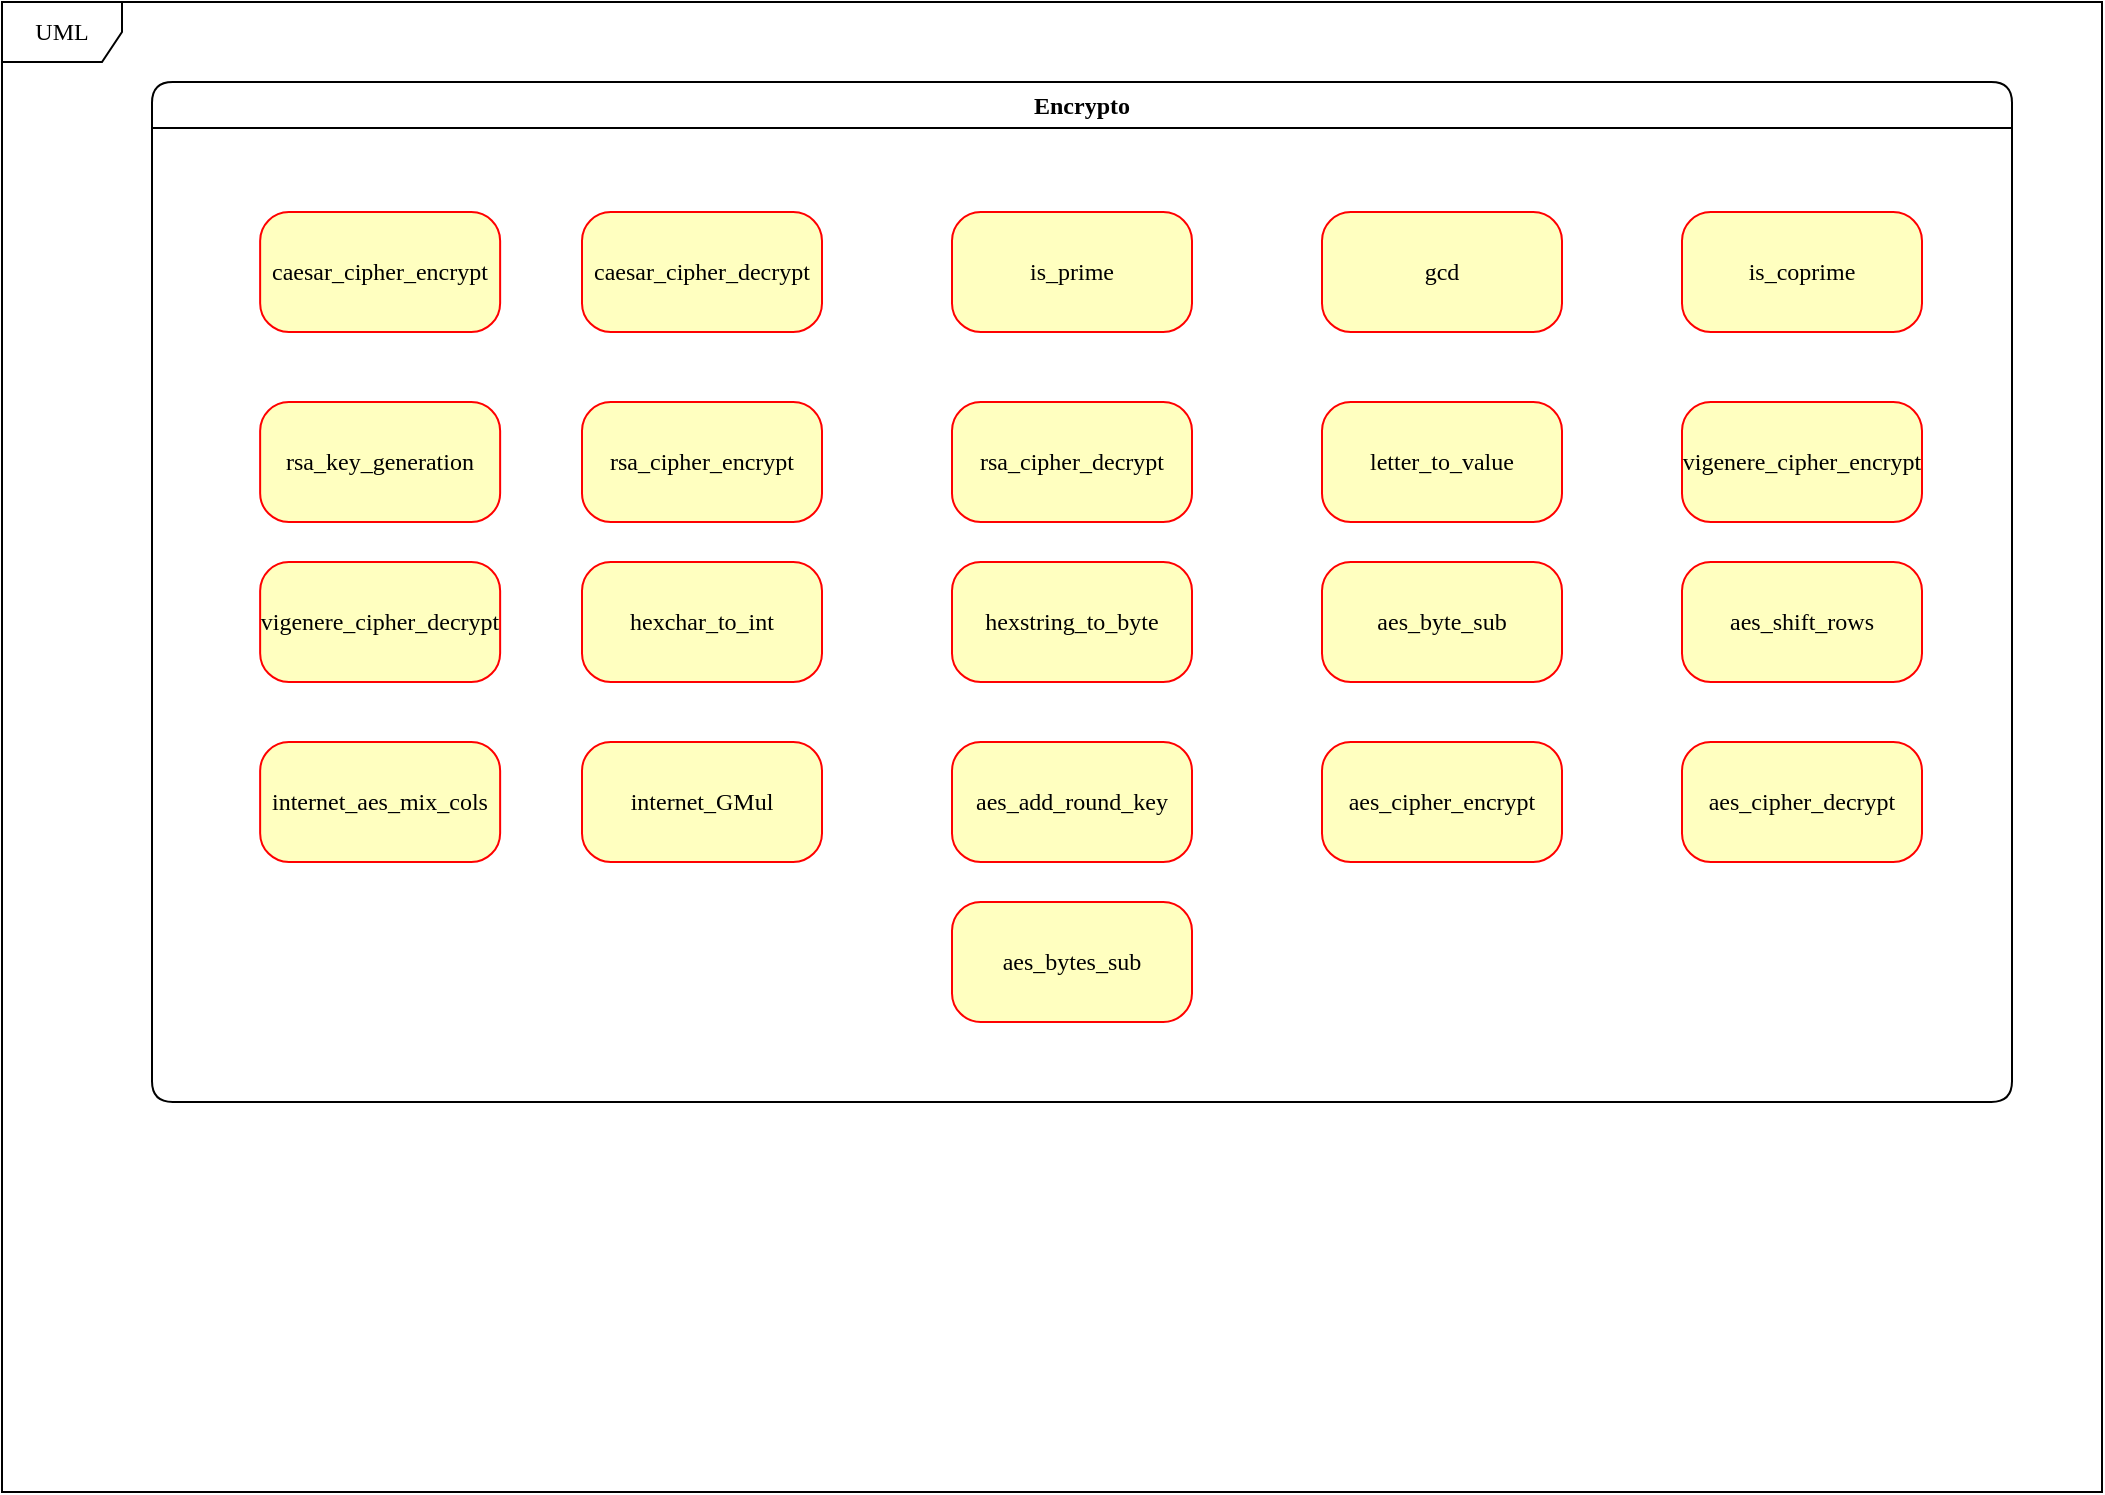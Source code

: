 <mxfile version="10.6.3" type="device"><diagram name="Page-1" id="58cdce13-f638-feb5-8d6f-7d28b1aa9fa0"><mxGraphModel dx="1543" dy="1496" grid="1" gridSize="10" guides="1" tooltips="1" connect="1" arrows="1" fold="1" page="1" pageScale="1" pageWidth="1100" pageHeight="850" background="#ffffff" math="0" shadow="0"><root><mxCell id="0"/><mxCell id="1" parent="0"/><mxCell id="2a3bc250acf0617d-8" value="UML" style="shape=umlFrame;whiteSpace=wrap;html=1;rounded=1;shadow=0;comic=0;labelBackgroundColor=none;strokeColor=#000000;strokeWidth=1;fillColor=#ffffff;fontFamily=Verdana;fontSize=12;fontColor=#000000;align=center;" parent="1" vertex="1"><mxGeometry x="10" y="-100" width="1050" height="745" as="geometry"/></mxCell><mxCell id="2a3bc250acf0617d-7" value="Encrypto" style="swimlane;whiteSpace=wrap;html=1;rounded=1;shadow=0;comic=0;labelBackgroundColor=none;strokeColor=#000000;strokeWidth=1;fillColor=#ffffff;fontFamily=Verdana;fontSize=12;fontColor=#000000;align=center;startSize=23;" parent="1" vertex="1"><mxGeometry x="85" y="-60" width="930" height="510" as="geometry"/></mxCell><mxCell id="382b91b5511bd0f7-8" value="caesar_cipher_decrypt" style="rounded=1;whiteSpace=wrap;html=1;arcSize=24;fillColor=#ffffc0;strokeColor=#ff0000;shadow=0;comic=0;labelBackgroundColor=none;fontFamily=Verdana;fontSize=12;fontColor=#000000;align=center;" parent="2a3bc250acf0617d-7" vertex="1"><mxGeometry x="215" y="65" width="120" height="60" as="geometry"/></mxCell><mxCell id="3cde6dad864a17aa-1" value="is_prime" style="rounded=1;whiteSpace=wrap;html=1;arcSize=24;fillColor=#ffffc0;strokeColor=#ff0000;shadow=0;comic=0;labelBackgroundColor=none;fontFamily=Verdana;fontSize=12;fontColor=#000000;align=center;" parent="2a3bc250acf0617d-7" vertex="1"><mxGeometry x="400" y="65" width="120" height="60" as="geometry"/></mxCell><mxCell id="3cde6dad864a17aa-2" value="gcd" style="rounded=1;whiteSpace=wrap;html=1;arcSize=24;fillColor=#ffffc0;strokeColor=#ff0000;shadow=0;comic=0;labelBackgroundColor=none;fontFamily=Verdana;fontSize=12;fontColor=#000000;align=center;" parent="2a3bc250acf0617d-7" vertex="1"><mxGeometry x="585" y="65" width="120" height="60" as="geometry"/></mxCell><mxCell id="BQQ8fi2jctoEWQtltl0V-2" value="caesar_cipher_encrypt" style="rounded=1;whiteSpace=wrap;html=1;arcSize=24;fillColor=#ffffc0;strokeColor=#ff0000;shadow=0;comic=0;labelBackgroundColor=none;fontFamily=Verdana;fontSize=12;fontColor=#000000;align=center;" vertex="1" parent="2a3bc250acf0617d-7"><mxGeometry x="54.071" y="65" width="120" height="60" as="geometry"/></mxCell><mxCell id="BQQ8fi2jctoEWQtltl0V-1" value="is_coprime" style="rounded=1;whiteSpace=wrap;html=1;arcSize=24;fillColor=#ffffc0;strokeColor=#ff0000;shadow=0;comic=0;labelBackgroundColor=none;fontFamily=Verdana;fontSize=12;fontColor=#000000;align=center;" vertex="1" parent="1"><mxGeometry x="850" y="5" width="120" height="60" as="geometry"/></mxCell><mxCell id="BQQ8fi2jctoEWQtltl0V-3" value="rsa_cipher_encrypt&lt;br&gt;" style="rounded=1;whiteSpace=wrap;html=1;arcSize=24;fillColor=#ffffc0;strokeColor=#ff0000;shadow=0;comic=0;labelBackgroundColor=none;fontFamily=Verdana;fontSize=12;fontColor=#000000;align=center;" vertex="1" parent="1"><mxGeometry x="300" y="100" width="120" height="60" as="geometry"/></mxCell><mxCell id="BQQ8fi2jctoEWQtltl0V-4" value="rsa_cipher_decrypt" style="rounded=1;whiteSpace=wrap;html=1;arcSize=24;fillColor=#ffffc0;strokeColor=#ff0000;shadow=0;comic=0;labelBackgroundColor=none;fontFamily=Verdana;fontSize=12;fontColor=#000000;align=center;" vertex="1" parent="1"><mxGeometry x="485" y="100" width="120" height="60" as="geometry"/></mxCell><mxCell id="BQQ8fi2jctoEWQtltl0V-5" value="letter_to_value" style="rounded=1;whiteSpace=wrap;html=1;arcSize=24;fillColor=#ffffc0;strokeColor=#ff0000;shadow=0;comic=0;labelBackgroundColor=none;fontFamily=Verdana;fontSize=12;fontColor=#000000;align=center;" vertex="1" parent="1"><mxGeometry x="670" y="100" width="120" height="60" as="geometry"/></mxCell><mxCell id="BQQ8fi2jctoEWQtltl0V-6" value="rsa_key_generation" style="rounded=1;whiteSpace=wrap;html=1;arcSize=24;fillColor=#ffffc0;strokeColor=#ff0000;shadow=0;comic=0;labelBackgroundColor=none;fontFamily=Verdana;fontSize=12;fontColor=#000000;align=center;" vertex="1" parent="1"><mxGeometry x="139.071" y="100" width="120" height="60" as="geometry"/></mxCell><mxCell id="BQQ8fi2jctoEWQtltl0V-7" value="vigenere_cipher_encrypt" style="rounded=1;whiteSpace=wrap;html=1;arcSize=24;fillColor=#ffffc0;strokeColor=#ff0000;shadow=0;comic=0;labelBackgroundColor=none;fontFamily=Verdana;fontSize=12;fontColor=#000000;align=center;" vertex="1" parent="1"><mxGeometry x="850" y="100" width="120" height="60" as="geometry"/></mxCell><mxCell id="BQQ8fi2jctoEWQtltl0V-8" value="hexchar_to_int" style="rounded=1;whiteSpace=wrap;html=1;arcSize=24;fillColor=#ffffc0;strokeColor=#ff0000;shadow=0;comic=0;labelBackgroundColor=none;fontFamily=Verdana;fontSize=12;fontColor=#000000;align=center;" vertex="1" parent="1"><mxGeometry x="300" y="180" width="120" height="60" as="geometry"/></mxCell><mxCell id="BQQ8fi2jctoEWQtltl0V-9" value="hexstring_to_byte" style="rounded=1;whiteSpace=wrap;html=1;arcSize=24;fillColor=#ffffc0;strokeColor=#ff0000;shadow=0;comic=0;labelBackgroundColor=none;fontFamily=Verdana;fontSize=12;fontColor=#000000;align=center;" vertex="1" parent="1"><mxGeometry x="485" y="180" width="120" height="60" as="geometry"/></mxCell><mxCell id="BQQ8fi2jctoEWQtltl0V-10" value="aes_byte_sub" style="rounded=1;whiteSpace=wrap;html=1;arcSize=24;fillColor=#ffffc0;strokeColor=#ff0000;shadow=0;comic=0;labelBackgroundColor=none;fontFamily=Verdana;fontSize=12;fontColor=#000000;align=center;" vertex="1" parent="1"><mxGeometry x="670" y="180" width="120" height="60" as="geometry"/></mxCell><mxCell id="BQQ8fi2jctoEWQtltl0V-11" value="vigenere_cipher_decrypt" style="rounded=1;whiteSpace=wrap;html=1;arcSize=24;fillColor=#ffffc0;strokeColor=#ff0000;shadow=0;comic=0;labelBackgroundColor=none;fontFamily=Verdana;fontSize=12;fontColor=#000000;align=center;" vertex="1" parent="1"><mxGeometry x="139.071" y="180" width="120" height="60" as="geometry"/></mxCell><mxCell id="BQQ8fi2jctoEWQtltl0V-12" value="aes_shift_rows" style="rounded=1;whiteSpace=wrap;html=1;arcSize=24;fillColor=#ffffc0;strokeColor=#ff0000;shadow=0;comic=0;labelBackgroundColor=none;fontFamily=Verdana;fontSize=12;fontColor=#000000;align=center;" vertex="1" parent="1"><mxGeometry x="850" y="180" width="120" height="60" as="geometry"/></mxCell><mxCell id="BQQ8fi2jctoEWQtltl0V-13" value="internet_GMul" style="rounded=1;whiteSpace=wrap;html=1;arcSize=24;fillColor=#ffffc0;strokeColor=#ff0000;shadow=0;comic=0;labelBackgroundColor=none;fontFamily=Verdana;fontSize=12;fontColor=#000000;align=center;" vertex="1" parent="1"><mxGeometry x="300" y="270" width="120" height="60" as="geometry"/></mxCell><mxCell id="BQQ8fi2jctoEWQtltl0V-14" value="aes_add_round_key" style="rounded=1;whiteSpace=wrap;html=1;arcSize=24;fillColor=#ffffc0;strokeColor=#ff0000;shadow=0;comic=0;labelBackgroundColor=none;fontFamily=Verdana;fontSize=12;fontColor=#000000;align=center;" vertex="1" parent="1"><mxGeometry x="485" y="270" width="120" height="60" as="geometry"/></mxCell><mxCell id="BQQ8fi2jctoEWQtltl0V-15" value="aes_cipher_encrypt" style="rounded=1;whiteSpace=wrap;html=1;arcSize=24;fillColor=#ffffc0;strokeColor=#ff0000;shadow=0;comic=0;labelBackgroundColor=none;fontFamily=Verdana;fontSize=12;fontColor=#000000;align=center;" vertex="1" parent="1"><mxGeometry x="670" y="270" width="120" height="60" as="geometry"/></mxCell><mxCell id="BQQ8fi2jctoEWQtltl0V-16" value="internet_aes_mix_cols" style="rounded=1;whiteSpace=wrap;html=1;arcSize=24;fillColor=#ffffc0;strokeColor=#ff0000;shadow=0;comic=0;labelBackgroundColor=none;fontFamily=Verdana;fontSize=12;fontColor=#000000;align=center;" vertex="1" parent="1"><mxGeometry x="139.071" y="270" width="120" height="60" as="geometry"/></mxCell><mxCell id="BQQ8fi2jctoEWQtltl0V-17" value="aes_cipher_decrypt" style="rounded=1;whiteSpace=wrap;html=1;arcSize=24;fillColor=#ffffc0;strokeColor=#ff0000;shadow=0;comic=0;labelBackgroundColor=none;fontFamily=Verdana;fontSize=12;fontColor=#000000;align=center;" vertex="1" parent="1"><mxGeometry x="850" y="270" width="120" height="60" as="geometry"/></mxCell><mxCell id="BQQ8fi2jctoEWQtltl0V-19" value="aes_bytes_sub" style="rounded=1;whiteSpace=wrap;html=1;arcSize=24;fillColor=#ffffc0;strokeColor=#ff0000;shadow=0;comic=0;labelBackgroundColor=none;fontFamily=Verdana;fontSize=12;fontColor=#000000;align=center;" vertex="1" parent="1"><mxGeometry x="485" y="350" width="120" height="60" as="geometry"/></mxCell></root></mxGraphModel></diagram></mxfile>